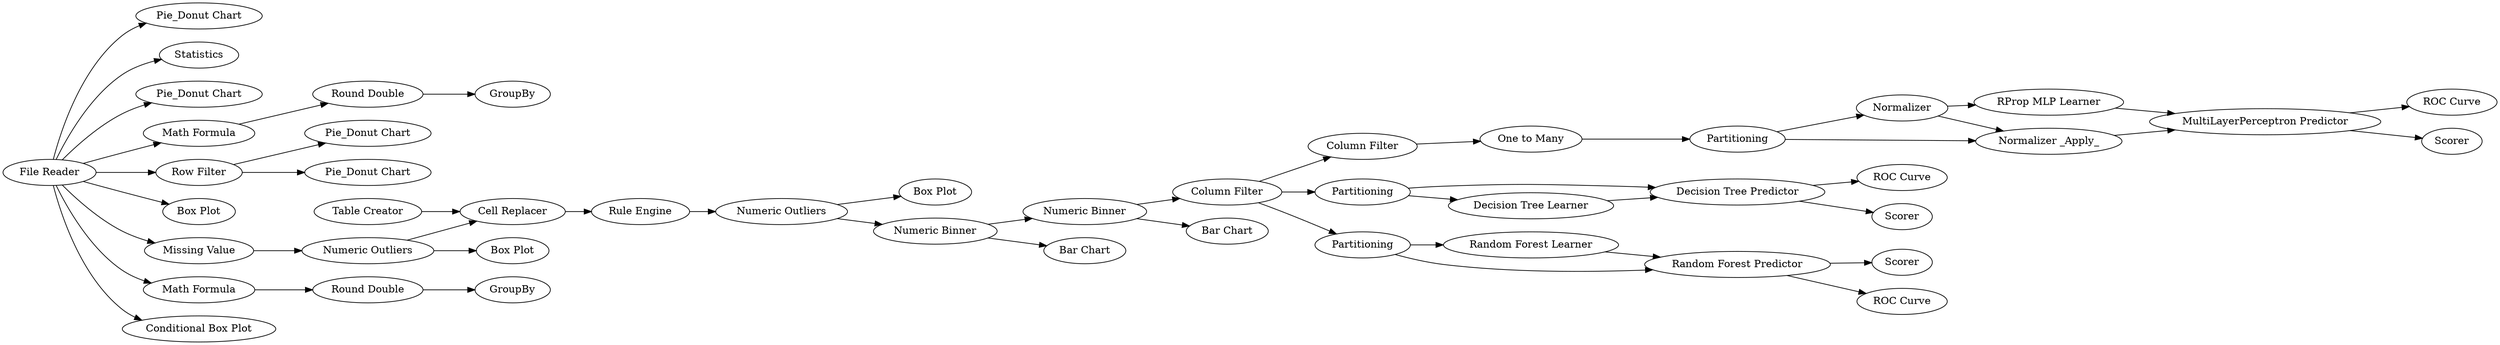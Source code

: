 digraph {
	"2712543155772143538_81" [label="Random Forest Learner"]
	"2712543155772143538_73" [label=Normalizer]
	"2712543155772143538_2" [label="Pie_Donut Chart"]
	"2712543155772143538_83" [label=Scorer]
	"2712543155772143538_58" [label="Numeric Outliers"]
	"2712543155772143538_39" [label=Statistics]
	"2712543155772143538_45" [label="Cell Replacer"]
	"2712543155772143538_53" [label="Numeric Binner"]
	"2712543155772143538_52" [label="Rule Engine"]
	"2712543155772143538_25" [label="Pie_Donut Chart"]
	"2712543155772143538_66" [label="Decision Tree Predictor"]
	"2712543155772143538_69" [label="ROC Curve"]
	"2712543155772143538_28" [label="Pie_Donut Chart"]
	"2712543155772143538_60" [label="Box Plot"]
	"2712543155772143538_77" [label="ROC Curve"]
	"2712543155772143538_10" [label="Math Formula"]
	"2712543155772143538_75" [label="RProp MLP Learner"]
	"2712543155772143538_76" [label="MultiLayerPerceptron Predictor"]
	"2712543155772143538_65" [label="Decision Tree Learner"]
	"2712543155772143538_84" [label="ROC Curve"]
	"2712543155772143538_18" [label="Round Double"]
	"2712543155772143538_27" [label="Row Filter"]
	"2712543155772143538_87" [label="Column Filter"]
	"2712543155772143538_64" [label=Partitioning]
	"2712543155772143538_82" [label="Random Forest Predictor"]
	"2712543155772143538_41" [label="Box Plot"]
	"2712543155772143538_68" [label=Scorer]
	"2712543155772143538_40" [label="Missing Value"]
	"2712543155772143538_88" [label="One to Many"]
	"2712543155772143538_61" [label="Column Filter"]
	"2712543155772143538_5" [label="Math Formula"]
	"2712543155772143538_85" [label="Bar Chart"]
	"2712543155772143538_71" [label=Partitioning]
	"2712543155772143538_23" [label="Round Double"]
	"2712543155772143538_51" [label="Numeric Outliers"]
	"2712543155772143538_86" [label="Bar Chart"]
	"2712543155772143538_63" [label="Conditional Box Plot"]
	"2712543155772143538_22" [label=GroupBy]
	"2712543155772143538_55" [label="Numeric Binner"]
	"2712543155772143538_59" [label="Box Plot"]
	"2712543155772143538_21" [label=GroupBy]
	"2712543155772143538_74" [label="Normalizer _Apply_"]
	"2712543155772143538_79" [label=Partitioning]
	"2712543155772143538_56" [label="Table Creator"]
	"2712543155772143538_78" [label=Scorer]
	"2712543155772143538_1" [label="File Reader"]
	"2712543155772143538_29" [label="Pie_Donut Chart"]
	"2712543155772143538_58" -> "2712543155772143538_59"
	"2712543155772143538_64" -> "2712543155772143538_66"
	"2712543155772143538_73" -> "2712543155772143538_75"
	"2712543155772143538_53" -> "2712543155772143538_86"
	"2712543155772143538_75" -> "2712543155772143538_76"
	"2712543155772143538_23" -> "2712543155772143538_22"
	"2712543155772143538_18" -> "2712543155772143538_21"
	"2712543155772143538_1" -> "2712543155772143538_27"
	"2712543155772143538_76" -> "2712543155772143538_77"
	"2712543155772143538_61" -> "2712543155772143538_87"
	"2712543155772143538_88" -> "2712543155772143538_71"
	"2712543155772143538_55" -> "2712543155772143538_53"
	"2712543155772143538_82" -> "2712543155772143538_84"
	"2712543155772143538_55" -> "2712543155772143538_85"
	"2712543155772143538_10" -> "2712543155772143538_23"
	"2712543155772143538_40" -> "2712543155772143538_58"
	"2712543155772143538_82" -> "2712543155772143538_83"
	"2712543155772143538_58" -> "2712543155772143538_45"
	"2712543155772143538_74" -> "2712543155772143538_76"
	"2712543155772143538_71" -> "2712543155772143538_73"
	"2712543155772143538_1" -> "2712543155772143538_10"
	"2712543155772143538_51" -> "2712543155772143538_55"
	"2712543155772143538_76" -> "2712543155772143538_78"
	"2712543155772143538_87" -> "2712543155772143538_88"
	"2712543155772143538_61" -> "2712543155772143538_79"
	"2712543155772143538_5" -> "2712543155772143538_18"
	"2712543155772143538_65" -> "2712543155772143538_66"
	"2712543155772143538_53" -> "2712543155772143538_61"
	"2712543155772143538_1" -> "2712543155772143538_2"
	"2712543155772143538_1" -> "2712543155772143538_28"
	"2712543155772143538_1" -> "2712543155772143538_40"
	"2712543155772143538_51" -> "2712543155772143538_60"
	"2712543155772143538_52" -> "2712543155772143538_51"
	"2712543155772143538_1" -> "2712543155772143538_63"
	"2712543155772143538_1" -> "2712543155772143538_39"
	"2712543155772143538_64" -> "2712543155772143538_65"
	"2712543155772143538_71" -> "2712543155772143538_74"
	"2712543155772143538_66" -> "2712543155772143538_68"
	"2712543155772143538_56" -> "2712543155772143538_45"
	"2712543155772143538_27" -> "2712543155772143538_29"
	"2712543155772143538_61" -> "2712543155772143538_64"
	"2712543155772143538_81" -> "2712543155772143538_82"
	"2712543155772143538_27" -> "2712543155772143538_25"
	"2712543155772143538_73" -> "2712543155772143538_74"
	"2712543155772143538_1" -> "2712543155772143538_5"
	"2712543155772143538_79" -> "2712543155772143538_82"
	"2712543155772143538_79" -> "2712543155772143538_81"
	"2712543155772143538_1" -> "2712543155772143538_41"
	"2712543155772143538_66" -> "2712543155772143538_69"
	"2712543155772143538_45" -> "2712543155772143538_52"
	rankdir=LR
}
